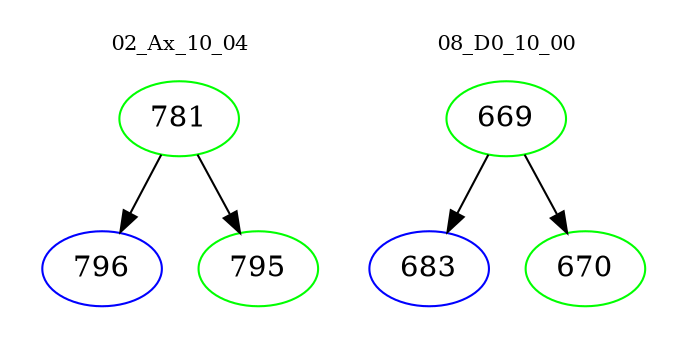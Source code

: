 digraph{
subgraph cluster_0 {
color = white
label = "02_Ax_10_04";
fontsize=10;
T0_781 [label="781", color="green"]
T0_781 -> T0_796 [color="black"]
T0_796 [label="796", color="blue"]
T0_781 -> T0_795 [color="black"]
T0_795 [label="795", color="green"]
}
subgraph cluster_1 {
color = white
label = "08_D0_10_00";
fontsize=10;
T1_669 [label="669", color="green"]
T1_669 -> T1_683 [color="black"]
T1_683 [label="683", color="blue"]
T1_669 -> T1_670 [color="black"]
T1_670 [label="670", color="green"]
}
}
